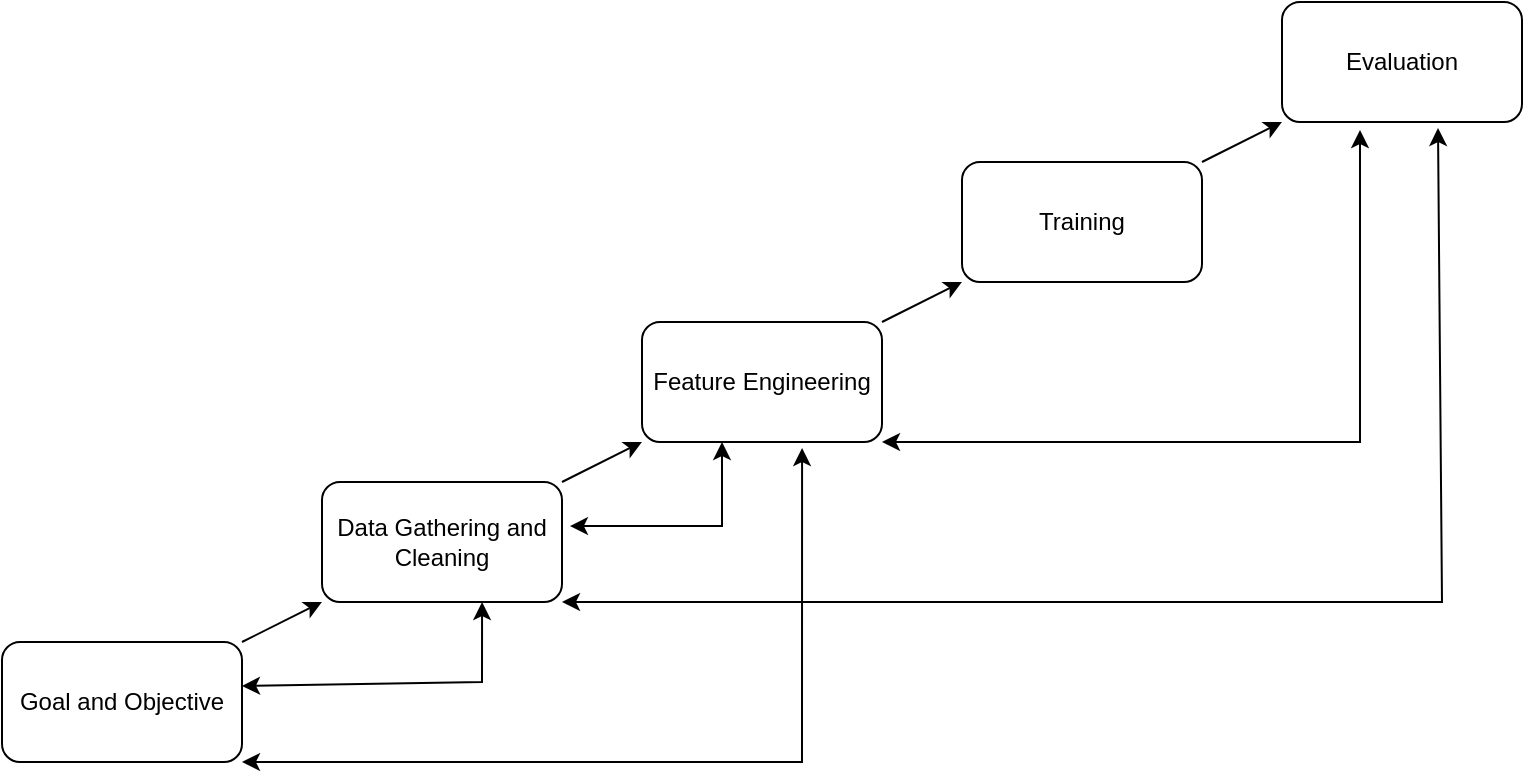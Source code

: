<mxfile version="24.3.1" type="device">
  <diagram name="Page-1" id="5tYKhWUAc6zL9wq0I6eQ">
    <mxGraphModel dx="1434" dy="772" grid="1" gridSize="10" guides="1" tooltips="1" connect="1" arrows="1" fold="1" page="1" pageScale="1" pageWidth="850" pageHeight="1100" math="0" shadow="0">
      <root>
        <mxCell id="0" />
        <mxCell id="1" parent="0" />
        <mxCell id="9voPHkQuknkSuvnZ32IW-2" value="Goal and Objective" style="rounded=1;whiteSpace=wrap;html=1;" vertex="1" parent="1">
          <mxGeometry x="40" y="420" width="120" height="60" as="geometry" />
        </mxCell>
        <mxCell id="9voPHkQuknkSuvnZ32IW-3" value="Data Gathering and Cleaning" style="rounded=1;whiteSpace=wrap;html=1;" vertex="1" parent="1">
          <mxGeometry x="200" y="340" width="120" height="60" as="geometry" />
        </mxCell>
        <mxCell id="9voPHkQuknkSuvnZ32IW-4" value="Feature Engineering" style="rounded=1;whiteSpace=wrap;html=1;" vertex="1" parent="1">
          <mxGeometry x="360" y="260" width="120" height="60" as="geometry" />
        </mxCell>
        <mxCell id="9voPHkQuknkSuvnZ32IW-5" value="Training" style="rounded=1;whiteSpace=wrap;html=1;" vertex="1" parent="1">
          <mxGeometry x="520" y="180" width="120" height="60" as="geometry" />
        </mxCell>
        <mxCell id="9voPHkQuknkSuvnZ32IW-6" value="" style="endArrow=classic;startArrow=classic;html=1;rounded=0;entryX=0.65;entryY=1.05;entryDx=0;entryDy=0;entryPerimeter=0;exitX=1;exitY=1;exitDx=0;exitDy=0;" edge="1" parent="1" source="9voPHkQuknkSuvnZ32IW-3" target="9voPHkQuknkSuvnZ32IW-12">
          <mxGeometry width="50" height="50" relative="1" as="geometry">
            <mxPoint x="330" y="410" as="sourcePoint" />
            <mxPoint x="450" y="370" as="targetPoint" />
            <Array as="points">
              <mxPoint x="760" y="400" />
            </Array>
          </mxGeometry>
        </mxCell>
        <mxCell id="9voPHkQuknkSuvnZ32IW-7" value="" style="endArrow=classic;startArrow=classic;html=1;rounded=0;exitX=1;exitY=1;exitDx=0;exitDy=0;entryX=0.325;entryY=1.067;entryDx=0;entryDy=0;entryPerimeter=0;" edge="1" parent="1" source="9voPHkQuknkSuvnZ32IW-4" target="9voPHkQuknkSuvnZ32IW-12">
          <mxGeometry width="50" height="50" relative="1" as="geometry">
            <mxPoint x="410" y="415" as="sourcePoint" />
            <mxPoint x="540" y="400" as="targetPoint" />
            <Array as="points">
              <mxPoint x="719" y="320" />
            </Array>
          </mxGeometry>
        </mxCell>
        <mxCell id="9voPHkQuknkSuvnZ32IW-8" value="" style="endArrow=classic;startArrow=classic;html=1;rounded=0;entryX=0.667;entryY=1;entryDx=0;entryDy=0;entryPerimeter=0;exitX=1;exitY=0.367;exitDx=0;exitDy=0;exitPerimeter=0;" edge="1" parent="1" source="9voPHkQuknkSuvnZ32IW-2" target="9voPHkQuknkSuvnZ32IW-3">
          <mxGeometry width="50" height="50" relative="1" as="geometry">
            <mxPoint x="170" y="440" as="sourcePoint" />
            <mxPoint x="280" y="410" as="targetPoint" />
            <Array as="points">
              <mxPoint x="280" y="440" />
            </Array>
          </mxGeometry>
        </mxCell>
        <mxCell id="9voPHkQuknkSuvnZ32IW-9" value="" style="endArrow=classic;html=1;rounded=0;entryX=0;entryY=1;entryDx=0;entryDy=0;entryPerimeter=0;" edge="1" parent="1" target="9voPHkQuknkSuvnZ32IW-3">
          <mxGeometry width="50" height="50" relative="1" as="geometry">
            <mxPoint x="160" y="420" as="sourcePoint" />
            <mxPoint x="190" y="400" as="targetPoint" />
          </mxGeometry>
        </mxCell>
        <mxCell id="9voPHkQuknkSuvnZ32IW-10" value="" style="endArrow=classic;html=1;rounded=0;entryX=0;entryY=1;entryDx=0;entryDy=0;" edge="1" parent="1" target="9voPHkQuknkSuvnZ32IW-4">
          <mxGeometry width="50" height="50" relative="1" as="geometry">
            <mxPoint x="320" y="340" as="sourcePoint" />
            <mxPoint x="450" y="370" as="targetPoint" />
            <Array as="points">
              <mxPoint x="320" y="340" />
            </Array>
          </mxGeometry>
        </mxCell>
        <mxCell id="9voPHkQuknkSuvnZ32IW-11" value="" style="endArrow=classic;html=1;rounded=0;exitX=1;exitY=0;exitDx=0;exitDy=0;" edge="1" parent="1" source="9voPHkQuknkSuvnZ32IW-4">
          <mxGeometry width="50" height="50" relative="1" as="geometry">
            <mxPoint x="400" y="420" as="sourcePoint" />
            <mxPoint x="520" y="240" as="targetPoint" />
            <Array as="points">
              <mxPoint x="520" y="240" />
            </Array>
          </mxGeometry>
        </mxCell>
        <mxCell id="9voPHkQuknkSuvnZ32IW-12" value="Evaluation" style="rounded=1;whiteSpace=wrap;html=1;" vertex="1" parent="1">
          <mxGeometry x="680" y="100" width="120" height="60" as="geometry" />
        </mxCell>
        <mxCell id="9voPHkQuknkSuvnZ32IW-13" value="" style="endArrow=classic;html=1;rounded=0;entryX=0;entryY=1;entryDx=0;entryDy=0;exitX=1;exitY=0;exitDx=0;exitDy=0;" edge="1" parent="1" source="9voPHkQuknkSuvnZ32IW-5" target="9voPHkQuknkSuvnZ32IW-12">
          <mxGeometry width="50" height="50" relative="1" as="geometry">
            <mxPoint x="640" y="190" as="sourcePoint" />
            <mxPoint x="690" y="140" as="targetPoint" />
          </mxGeometry>
        </mxCell>
        <mxCell id="9voPHkQuknkSuvnZ32IW-14" value="" style="endArrow=classic;startArrow=classic;html=1;rounded=0;exitX=1.033;exitY=0.367;exitDx=0;exitDy=0;exitPerimeter=0;" edge="1" parent="1" source="9voPHkQuknkSuvnZ32IW-3">
          <mxGeometry width="50" height="50" relative="1" as="geometry">
            <mxPoint x="400" y="420" as="sourcePoint" />
            <mxPoint x="400" y="320" as="targetPoint" />
            <Array as="points">
              <mxPoint x="400" y="362" />
            </Array>
          </mxGeometry>
        </mxCell>
        <mxCell id="9voPHkQuknkSuvnZ32IW-15" value="" style="endArrow=classic;startArrow=classic;html=1;rounded=0;exitX=1;exitY=1;exitDx=0;exitDy=0;entryX=0.667;entryY=1.05;entryDx=0;entryDy=0;entryPerimeter=0;" edge="1" parent="1" source="9voPHkQuknkSuvnZ32IW-2" target="9voPHkQuknkSuvnZ32IW-4">
          <mxGeometry width="50" height="50" relative="1" as="geometry">
            <mxPoint x="210" y="500" as="sourcePoint" />
            <mxPoint x="500" y="390" as="targetPoint" />
            <Array as="points">
              <mxPoint x="440" y="480" />
            </Array>
          </mxGeometry>
        </mxCell>
      </root>
    </mxGraphModel>
  </diagram>
</mxfile>
